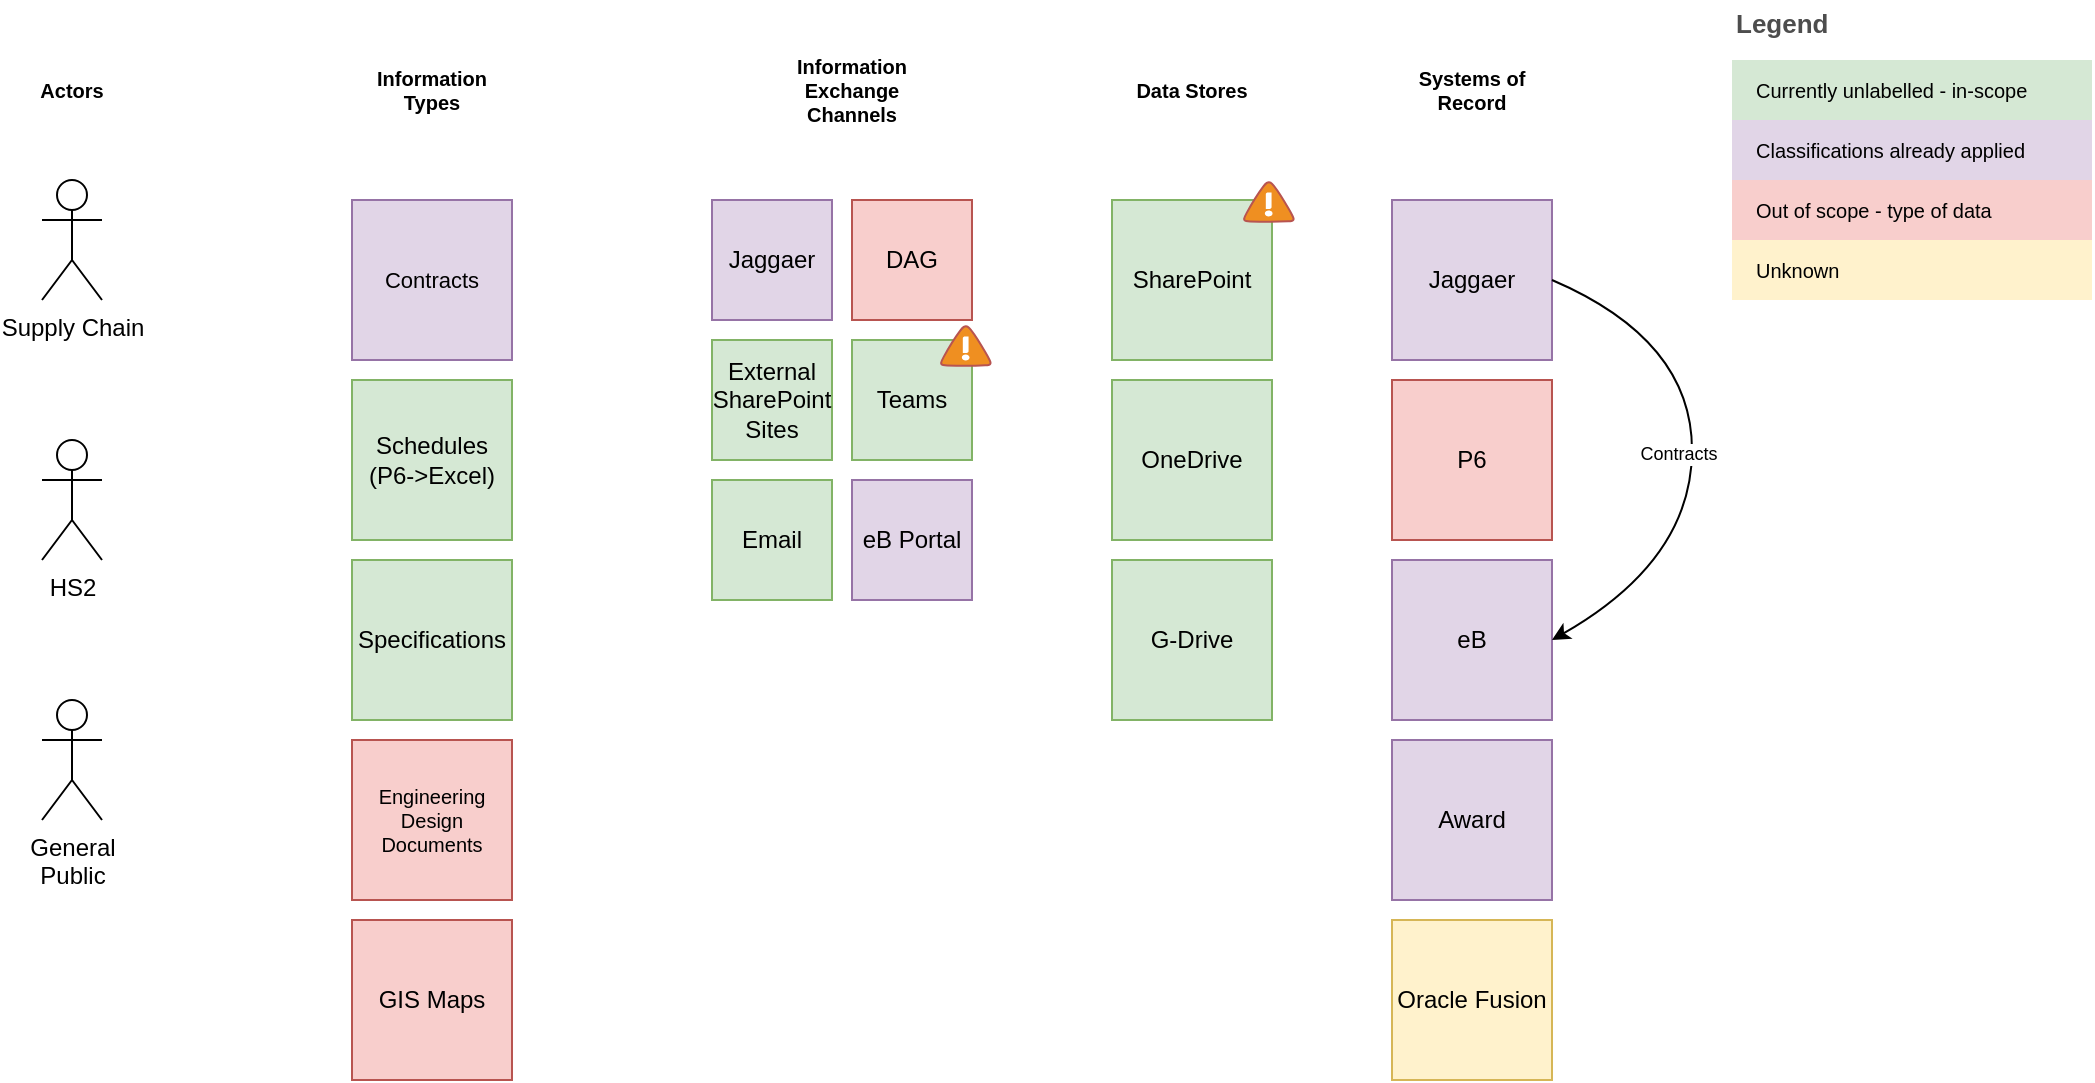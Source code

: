 <mxfile version="20.3.6" type="github" pages="2">
  <diagram id="cXLCR2YAizclSgLuJtya" name="Page-1">
    <mxGraphModel dx="1247" dy="706" grid="1" gridSize="10" guides="1" tooltips="1" connect="1" arrows="1" fold="1" page="1" pageScale="1" pageWidth="1169" pageHeight="827" math="0" shadow="0">
      <root>
        <mxCell id="0" />
        <mxCell id="1" parent="0" />
        <mxCell id="xMyo2FrH1NyN0CoWHX3c-1" value="HS2" style="shape=umlActor;verticalLabelPosition=bottom;verticalAlign=top;html=1;outlineConnect=0;" vertex="1" parent="1">
          <mxGeometry x="135" y="230" width="30" height="60" as="geometry" />
        </mxCell>
        <mxCell id="xMyo2FrH1NyN0CoWHX3c-4" value="SharePoint" style="whiteSpace=wrap;html=1;aspect=fixed;fillColor=#d5e8d4;strokeColor=#82b366;" vertex="1" parent="1">
          <mxGeometry x="670" y="110" width="80" height="80" as="geometry" />
        </mxCell>
        <mxCell id="xMyo2FrH1NyN0CoWHX3c-5" value="eB" style="whiteSpace=wrap;html=1;aspect=fixed;fillColor=#e1d5e7;strokeColor=#9673a6;" vertex="1" parent="1">
          <mxGeometry x="810" y="290" width="80" height="80" as="geometry" />
        </mxCell>
        <mxCell id="xMyo2FrH1NyN0CoWHX3c-7" value="G-Drive" style="whiteSpace=wrap;html=1;aspect=fixed;fillColor=#d5e8d4;strokeColor=#82b366;" vertex="1" parent="1">
          <mxGeometry x="670" y="290" width="80" height="80" as="geometry" />
        </mxCell>
        <mxCell id="xMyo2FrH1NyN0CoWHX3c-8" value="Teams" style="whiteSpace=wrap;html=1;aspect=fixed;fillColor=#d5e8d4;strokeColor=#82b366;" vertex="1" parent="1">
          <mxGeometry x="540" y="180" width="60" height="60" as="geometry" />
        </mxCell>
        <mxCell id="xMyo2FrH1NyN0CoWHX3c-13" value="&lt;div style=&quot;font-size: 10px;&quot;&gt;&lt;span style=&quot;font-size: 10px;&quot;&gt;Engineering Design Documents&lt;/span&gt;&lt;/div&gt;" style="whiteSpace=wrap;html=1;aspect=fixed;fillColor=#f8cecc;strokeColor=#b85450;fontSize=10;fontStyle=0" vertex="1" parent="1">
          <mxGeometry x="290" y="380" width="80" height="80" as="geometry" />
        </mxCell>
        <mxCell id="xMyo2FrH1NyN0CoWHX3c-15" value="&lt;span&gt;GIS Maps&lt;/span&gt;" style="whiteSpace=wrap;html=1;aspect=fixed;fillColor=#f8cecc;strokeColor=#b85450;fontStyle=0" vertex="1" parent="1">
          <mxGeometry x="290" y="470" width="80" height="80" as="geometry" />
        </mxCell>
        <mxCell id="xMyo2FrH1NyN0CoWHX3c-16" value="Jaggaer" style="whiteSpace=wrap;html=1;aspect=fixed;fillColor=#e1d5e7;strokeColor=#9673a6;" vertex="1" parent="1">
          <mxGeometry x="470" y="110" width="60" height="60" as="geometry" />
        </mxCell>
        <mxCell id="xMyo2FrH1NyN0CoWHX3c-17" value="&lt;div style=&quot;font-size: 11px;&quot;&gt;&lt;span style=&quot;font-size: 11px;&quot;&gt;Contracts&lt;/span&gt;&lt;/div&gt;" style="whiteSpace=wrap;html=1;aspect=fixed;fillColor=#e1d5e7;strokeColor=#9673a6;fontSize=11;fontStyle=0" vertex="1" parent="1">
          <mxGeometry x="290" y="110" width="80" height="80" as="geometry" />
        </mxCell>
        <mxCell id="xMyo2FrH1NyN0CoWHX3c-18" value="&lt;span&gt;Schedules&lt;br&gt;(P6-&amp;gt;Excel)&lt;/span&gt;" style="whiteSpace=wrap;html=1;aspect=fixed;fillColor=#d5e8d4;strokeColor=#82b366;fontStyle=0" vertex="1" parent="1">
          <mxGeometry x="290" y="200" width="80" height="80" as="geometry" />
        </mxCell>
        <mxCell id="xMyo2FrH1NyN0CoWHX3c-19" value="&lt;span&gt;Specifications&lt;/span&gt;" style="whiteSpace=wrap;html=1;aspect=fixed;fillColor=#d5e8d4;strokeColor=#82b366;fontStyle=0" vertex="1" parent="1">
          <mxGeometry x="290" y="290" width="80" height="80" as="geometry" />
        </mxCell>
        <mxCell id="xMyo2FrH1NyN0CoWHX3c-20" value="P6" style="whiteSpace=wrap;html=1;aspect=fixed;fillColor=#f8cecc;strokeColor=#b85450;" vertex="1" parent="1">
          <mxGeometry x="810" y="200" width="80" height="80" as="geometry" />
        </mxCell>
        <mxCell id="xMyo2FrH1NyN0CoWHX3c-23" value="Jaggaer" style="whiteSpace=wrap;html=1;aspect=fixed;fillColor=#e1d5e7;strokeColor=#9673a6;" vertex="1" parent="1">
          <mxGeometry x="810" y="110" width="80" height="80" as="geometry" />
        </mxCell>
        <mxCell id="xMyo2FrH1NyN0CoWHX3c-24" value="Supply Chain" style="shape=umlActor;verticalLabelPosition=bottom;verticalAlign=top;html=1;outlineConnect=0;" vertex="1" parent="1">
          <mxGeometry x="135" y="100" width="30" height="60" as="geometry" />
        </mxCell>
        <mxCell id="xMyo2FrH1NyN0CoWHX3c-25" value="DAG" style="whiteSpace=wrap;html=1;aspect=fixed;fillColor=#f8cecc;strokeColor=#b85450;" vertex="1" parent="1">
          <mxGeometry x="540" y="110" width="60" height="60" as="geometry" />
        </mxCell>
        <mxCell id="xMyo2FrH1NyN0CoWHX3c-26" value="OneDrive" style="whiteSpace=wrap;html=1;aspect=fixed;fillColor=#d5e8d4;strokeColor=#82b366;" vertex="1" parent="1">
          <mxGeometry x="670" y="200" width="80" height="80" as="geometry" />
        </mxCell>
        <mxCell id="6zMGDVPGb2TY7qlekUjw-1" value="Systems of Record" style="text;html=1;strokeColor=none;fillColor=none;align=center;verticalAlign=middle;whiteSpace=wrap;rounded=0;fontSize=10;fontStyle=1" vertex="1" parent="1">
          <mxGeometry x="820" y="40" width="60" height="30" as="geometry" />
        </mxCell>
        <mxCell id="6zMGDVPGb2TY7qlekUjw-2" value="Data Stores" style="text;html=1;strokeColor=none;fillColor=none;align=center;verticalAlign=middle;whiteSpace=wrap;rounded=0;fontSize=10;fontStyle=1" vertex="1" parent="1">
          <mxGeometry x="680" y="40" width="60" height="30" as="geometry" />
        </mxCell>
        <mxCell id="6zMGDVPGb2TY7qlekUjw-3" value="Information Exchange Channels" style="text;html=1;strokeColor=none;fillColor=none;align=center;verticalAlign=middle;whiteSpace=wrap;rounded=0;fontSize=10;fontStyle=1" vertex="1" parent="1">
          <mxGeometry x="510" y="40" width="60" height="30" as="geometry" />
        </mxCell>
        <mxCell id="6zMGDVPGb2TY7qlekUjw-6" value="eB Portal" style="whiteSpace=wrap;html=1;aspect=fixed;fillColor=#e1d5e7;strokeColor=#9673a6;" vertex="1" parent="1">
          <mxGeometry x="540" y="250" width="60" height="60" as="geometry" />
        </mxCell>
        <mxCell id="6zMGDVPGb2TY7qlekUjw-7" value="Email" style="whiteSpace=wrap;html=1;aspect=fixed;fillColor=#d5e8d4;strokeColor=#82b366;" vertex="1" parent="1">
          <mxGeometry x="470" y="250" width="60" height="60" as="geometry" />
        </mxCell>
        <mxCell id="6zMGDVPGb2TY7qlekUjw-8" value="External&lt;br&gt;SharePoint&lt;br&gt;Sites" style="whiteSpace=wrap;html=1;aspect=fixed;fillColor=#d5e8d4;strokeColor=#82b366;" vertex="1" parent="1">
          <mxGeometry x="470" y="180" width="60" height="60" as="geometry" />
        </mxCell>
        <mxCell id="6zMGDVPGb2TY7qlekUjw-10" value="Information&lt;br&gt;Types" style="text;html=1;strokeColor=none;fillColor=none;align=center;verticalAlign=middle;whiteSpace=wrap;rounded=0;fontSize=10;fontStyle=1" vertex="1" parent="1">
          <mxGeometry x="300" y="40" width="60" height="30" as="geometry" />
        </mxCell>
        <mxCell id="6zMGDVPGb2TY7qlekUjw-11" value="Actors" style="text;html=1;strokeColor=none;fillColor=none;align=center;verticalAlign=middle;whiteSpace=wrap;rounded=0;fontSize=10;fontStyle=1" vertex="1" parent="1">
          <mxGeometry x="120" y="40" width="60" height="30" as="geometry" />
        </mxCell>
        <mxCell id="6zMGDVPGb2TY7qlekUjw-12" value="Award" style="whiteSpace=wrap;html=1;aspect=fixed;fillColor=#e1d5e7;strokeColor=#9673a6;" vertex="1" parent="1">
          <mxGeometry x="810" y="380" width="80" height="80" as="geometry" />
        </mxCell>
        <mxCell id="6zMGDVPGb2TY7qlekUjw-14" value="Legend" style="align=left;fontSize=13;fontStyle=1;strokeColor=none;fillColor=none;fontColor=#4D4D4D;spacingTop=-8;resizable=0;" vertex="1" parent="1">
          <mxGeometry x="980" y="10" width="180" height="30" as="geometry" />
        </mxCell>
        <mxCell id="6zMGDVPGb2TY7qlekUjw-15" value="" style="shape=table;html=1;whiteSpace=wrap;startSize=0;container=1;collapsible=0;childLayout=tableLayout;fillColor=none;align=left;spacingLeft=10;strokeColor=none;rounded=1;arcSize=11;fontColor=#FFFFFF;resizable=0;points=[[0.25,0,0],[0.5,0,0],[0.75,0,0],[1,0.25,0],[1,0.5,0],[1,0.75,0],[0.75,1,0],[0.5,1,0],[0.25,1,0],[0,0.75,0],[0,0.5,0],[0,0.25,0]];fontSize=10;" vertex="1" parent="1">
          <mxGeometry x="980" y="40" width="180" height="180" as="geometry" />
        </mxCell>
        <mxCell id="6zMGDVPGb2TY7qlekUjw-16" value="Currently unlabelled - in-scope" style="shape=partialRectangle;html=1;whiteSpace=wrap;connectable=0;fillColor=#d5e8d4;top=0;left=0;bottom=0;right=0;overflow=hidden;pointerEvents=1;align=left;spacingLeft=10;strokeColor=#82b366;fontSize=10;" vertex="1" parent="6zMGDVPGb2TY7qlekUjw-15">
          <mxGeometry width="180" height="30" as="geometry" />
        </mxCell>
        <mxCell id="6zMGDVPGb2TY7qlekUjw-17" value="Classifications already applied" style="shape=partialRectangle;html=1;whiteSpace=wrap;connectable=0;fillColor=#e1d5e7;top=0;left=0;bottom=0;right=0;overflow=hidden;pointerEvents=1;align=left;spacingLeft=10;fontSize=10;strokeColor=#9673a6;" vertex="1" parent="6zMGDVPGb2TY7qlekUjw-15">
          <mxGeometry y="30" width="180" height="30" as="geometry" />
        </mxCell>
        <mxCell id="6zMGDVPGb2TY7qlekUjw-18" value="Out of scope - type of data" style="shape=partialRectangle;html=1;whiteSpace=wrap;connectable=0;fillColor=#f8cecc;top=0;left=0;bottom=0;right=0;overflow=hidden;pointerEvents=1;align=left;spacingLeft=10;fontSize=10;strokeColor=#b85450;" vertex="1" parent="6zMGDVPGb2TY7qlekUjw-15">
          <mxGeometry y="60" width="180" height="30" as="geometry" />
        </mxCell>
        <mxCell id="6zMGDVPGb2TY7qlekUjw-19" value="Unknown" style="shape=partialRectangle;html=1;whiteSpace=wrap;connectable=0;top=0;left=0;bottom=0;right=0;overflow=hidden;pointerEvents=1;align=left;spacingLeft=10;fontSize=10;fillColor=#fff2cc;strokeColor=#d6b656;" vertex="1" parent="6zMGDVPGb2TY7qlekUjw-15">
          <mxGeometry y="90" width="180" height="30" as="geometry" />
        </mxCell>
        <mxCell id="6zMGDVPGb2TY7qlekUjw-20" value="" style="shape=partialRectangle;html=1;whiteSpace=wrap;connectable=0;top=0;left=0;bottom=0;right=0;overflow=hidden;pointerEvents=1;align=left;spacingLeft=10;fontSize=10;" vertex="1" parent="6zMGDVPGb2TY7qlekUjw-15">
          <mxGeometry y="120" width="180" height="30" as="geometry" />
        </mxCell>
        <mxCell id="6zMGDVPGb2TY7qlekUjw-21" value="" style="shape=partialRectangle;html=1;whiteSpace=wrap;connectable=0;top=0;left=0;bottom=0;right=0;overflow=hidden;pointerEvents=1;align=left;spacingLeft=10;fontSize=10;" vertex="1" parent="6zMGDVPGb2TY7qlekUjw-15">
          <mxGeometry y="150" width="180" height="30" as="geometry" />
        </mxCell>
        <mxCell id="6zMGDVPGb2TY7qlekUjw-22" value="Oracle Fusion" style="whiteSpace=wrap;html=1;aspect=fixed;fillColor=#fff2cc;strokeColor=#d6b656;" vertex="1" parent="1">
          <mxGeometry x="810" y="470" width="80" height="80" as="geometry" />
        </mxCell>
        <mxCell id="6zMGDVPGb2TY7qlekUjw-23" value="Contracts" style="endArrow=classic;html=1;fontSize=9;exitX=1;exitY=0.5;exitDx=0;exitDy=0;entryX=1;entryY=0.5;entryDx=0;entryDy=0;curved=1;" edge="1" parent="1" source="xMyo2FrH1NyN0CoWHX3c-23" target="xMyo2FrH1NyN0CoWHX3c-5">
          <mxGeometry x="-0.004" y="-7" width="50" height="50" relative="1" as="geometry">
            <mxPoint x="1020" y="320" as="sourcePoint" />
            <mxPoint x="1070" y="270" as="targetPoint" />
            <Array as="points">
              <mxPoint x="960" y="180" />
              <mxPoint x="960" y="290" />
            </Array>
            <mxPoint as="offset" />
          </mxGeometry>
        </mxCell>
        <mxCell id="6zMGDVPGb2TY7qlekUjw-24" value="" style="shadow=0;dashed=0;html=1;strokeColor=#b85450;fillColor=#FF0000;labelPosition=center;verticalLabelPosition=bottom;verticalAlign=top;align=center;outlineConnect=0;shape=mxgraph.veeam.2d.alert;fontSize=9;" vertex="1" parent="1">
          <mxGeometry x="584.5" y="173" width="25" height="20" as="geometry" />
        </mxCell>
        <mxCell id="6zMGDVPGb2TY7qlekUjw-25" value="" style="shadow=0;dashed=0;html=1;strokeColor=#b85450;fillColor=#FF0000;labelPosition=center;verticalLabelPosition=bottom;verticalAlign=top;align=center;outlineConnect=0;shape=mxgraph.veeam.2d.alert;fontSize=9;" vertex="1" parent="1">
          <mxGeometry x="736" y="101" width="25" height="20" as="geometry" />
        </mxCell>
        <mxCell id="6zMGDVPGb2TY7qlekUjw-26" value="General&lt;br&gt;Public" style="shape=umlActor;verticalLabelPosition=bottom;verticalAlign=top;html=1;outlineConnect=0;" vertex="1" parent="1">
          <mxGeometry x="135" y="360" width="30" height="60" as="geometry" />
        </mxCell>
      </root>
    </mxGraphModel>
  </diagram>
  <diagram id="enoCb0zM3ZLAIlY1W8qx" name="Page-2">
    <mxGraphModel dx="1247" dy="654" grid="1" gridSize="10" guides="1" tooltips="1" connect="1" arrows="1" fold="1" page="1" pageScale="1" pageWidth="1169" pageHeight="827" math="0" shadow="0">
      <root>
        <mxCell id="0" />
        <mxCell id="1" parent="0" />
        <mxCell id="OXiR42jTVIXpHcLzfrry-1" value="SharePoint" style="whiteSpace=wrap;html=1;aspect=fixed;" vertex="1" parent="1">
          <mxGeometry x="320" y="120" width="80" height="80" as="geometry" />
        </mxCell>
        <mxCell id="OXiR42jTVIXpHcLzfrry-2" value="Jaggaer" style="whiteSpace=wrap;html=1;aspect=fixed;" vertex="1" parent="1">
          <mxGeometry x="600" y="120" width="80" height="80" as="geometry" />
        </mxCell>
        <mxCell id="iT9ulwVLfV9q0tadjXZ_-1" value="HS2" style="shape=umlActor;verticalLabelPosition=bottom;verticalAlign=top;html=1;outlineConnect=0;" vertex="1" parent="1">
          <mxGeometry x="110" y="130" width="30" height="60" as="geometry" />
        </mxCell>
      </root>
    </mxGraphModel>
  </diagram>
</mxfile>
